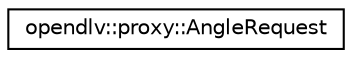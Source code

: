 digraph "Graphical Class Hierarchy"
{
 // LATEX_PDF_SIZE
  edge [fontname="Helvetica",fontsize="10",labelfontname="Helvetica",labelfontsize="10"];
  node [fontname="Helvetica",fontsize="10",shape=record];
  rankdir="LR";
  Node0 [label="opendlv::proxy::AngleRequest",height=0.2,width=0.4,color="black", fillcolor="white", style="filled",URL="$classopendlv_1_1proxy_1_1AngleRequest.html",tooltip=" "];
}
